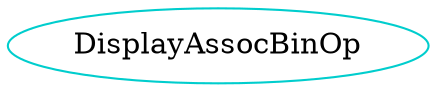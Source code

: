digraph displayassocbinop {
    /* definitions for each type component */
	DisplayAssocBinOp 	    [shape=oval, color=cyan3, label="DisplayAssocBinOp"];
}

/* dot -Tpng sample.dot -o sample.png */
